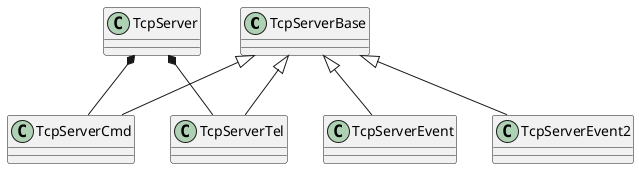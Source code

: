 @startuml
TcpServerBase <|-- TcpServerCmd
TcpServerBase <|-- TcpServerTel
TcpServerBase <|-- TcpServerEvent
TcpServerBase <|-- TcpServerEvent2
TcpServer *-- TcpServerCmd
TcpServer *-- TcpServerTel
@enduml

